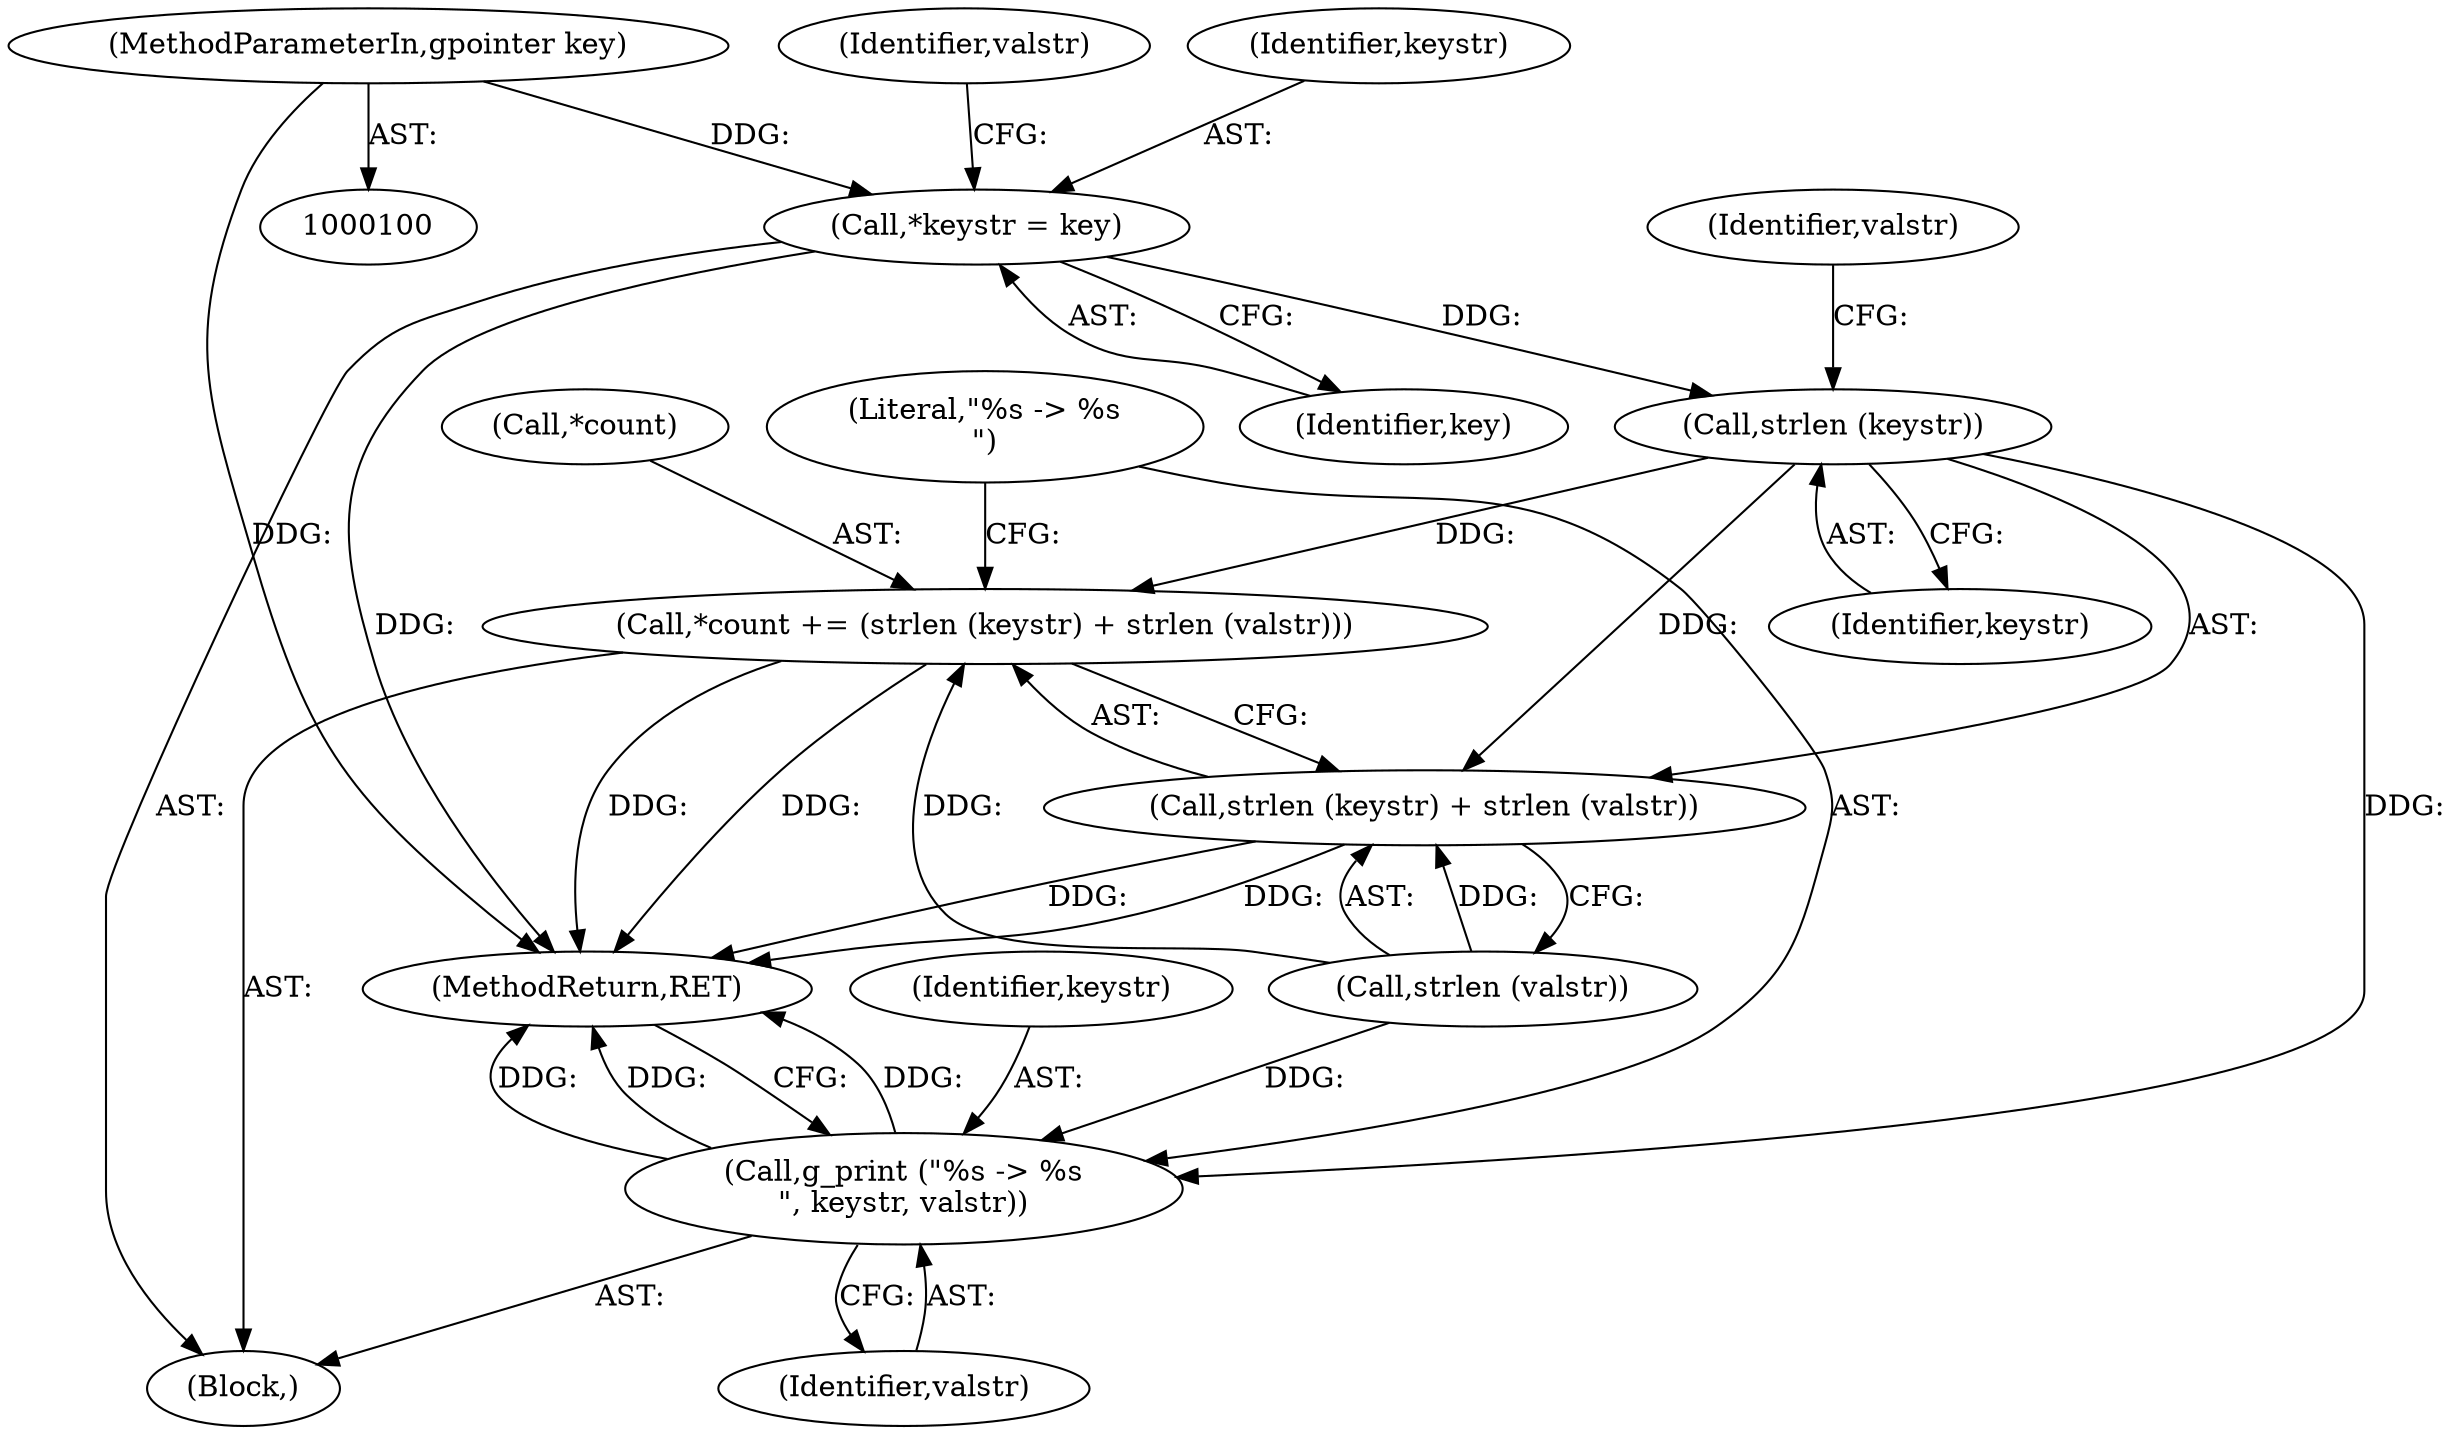 digraph "1_dbus_9a6bce9b615abca6068348c1606ba8eaf13d9ae0_1@API" {
"1000121" [label="(Call,strlen (keystr))"];
"1000106" [label="(Call,*keystr = key)"];
"1000101" [label="(MethodParameterIn,gpointer key)"];
"1000117" [label="(Call,*count += (strlen (keystr) + strlen (valstr)))"];
"1000120" [label="(Call,strlen (keystr) + strlen (valstr))"];
"1000125" [label="(Call,g_print (\"%s -> %s\n\", keystr, valstr))"];
"1000106" [label="(Call,*keystr = key)"];
"1000101" [label="(MethodParameterIn,gpointer key)"];
"1000111" [label="(Identifier,valstr)"];
"1000118" [label="(Call,*count)"];
"1000123" [label="(Call,strlen (valstr))"];
"1000125" [label="(Call,g_print (\"%s -> %s\n\", keystr, valstr))"];
"1000104" [label="(Block,)"];
"1000122" [label="(Identifier,keystr)"];
"1000128" [label="(Identifier,valstr)"];
"1000108" [label="(Identifier,key)"];
"1000107" [label="(Identifier,keystr)"];
"1000127" [label="(Identifier,keystr)"];
"1000117" [label="(Call,*count += (strlen (keystr) + strlen (valstr)))"];
"1000124" [label="(Identifier,valstr)"];
"1000120" [label="(Call,strlen (keystr) + strlen (valstr))"];
"1000121" [label="(Call,strlen (keystr))"];
"1000129" [label="(MethodReturn,RET)"];
"1000126" [label="(Literal,\"%s -> %s\n\")"];
"1000121" -> "1000120"  [label="AST: "];
"1000121" -> "1000122"  [label="CFG: "];
"1000122" -> "1000121"  [label="AST: "];
"1000124" -> "1000121"  [label="CFG: "];
"1000121" -> "1000117"  [label="DDG: "];
"1000121" -> "1000120"  [label="DDG: "];
"1000106" -> "1000121"  [label="DDG: "];
"1000121" -> "1000125"  [label="DDG: "];
"1000106" -> "1000104"  [label="AST: "];
"1000106" -> "1000108"  [label="CFG: "];
"1000107" -> "1000106"  [label="AST: "];
"1000108" -> "1000106"  [label="AST: "];
"1000111" -> "1000106"  [label="CFG: "];
"1000106" -> "1000129"  [label="DDG: "];
"1000101" -> "1000106"  [label="DDG: "];
"1000101" -> "1000100"  [label="AST: "];
"1000101" -> "1000129"  [label="DDG: "];
"1000117" -> "1000104"  [label="AST: "];
"1000117" -> "1000120"  [label="CFG: "];
"1000118" -> "1000117"  [label="AST: "];
"1000120" -> "1000117"  [label="AST: "];
"1000126" -> "1000117"  [label="CFG: "];
"1000117" -> "1000129"  [label="DDG: "];
"1000117" -> "1000129"  [label="DDG: "];
"1000123" -> "1000117"  [label="DDG: "];
"1000120" -> "1000123"  [label="CFG: "];
"1000123" -> "1000120"  [label="AST: "];
"1000120" -> "1000129"  [label="DDG: "];
"1000120" -> "1000129"  [label="DDG: "];
"1000123" -> "1000120"  [label="DDG: "];
"1000125" -> "1000104"  [label="AST: "];
"1000125" -> "1000128"  [label="CFG: "];
"1000126" -> "1000125"  [label="AST: "];
"1000127" -> "1000125"  [label="AST: "];
"1000128" -> "1000125"  [label="AST: "];
"1000129" -> "1000125"  [label="CFG: "];
"1000125" -> "1000129"  [label="DDG: "];
"1000125" -> "1000129"  [label="DDG: "];
"1000125" -> "1000129"  [label="DDG: "];
"1000123" -> "1000125"  [label="DDG: "];
}

